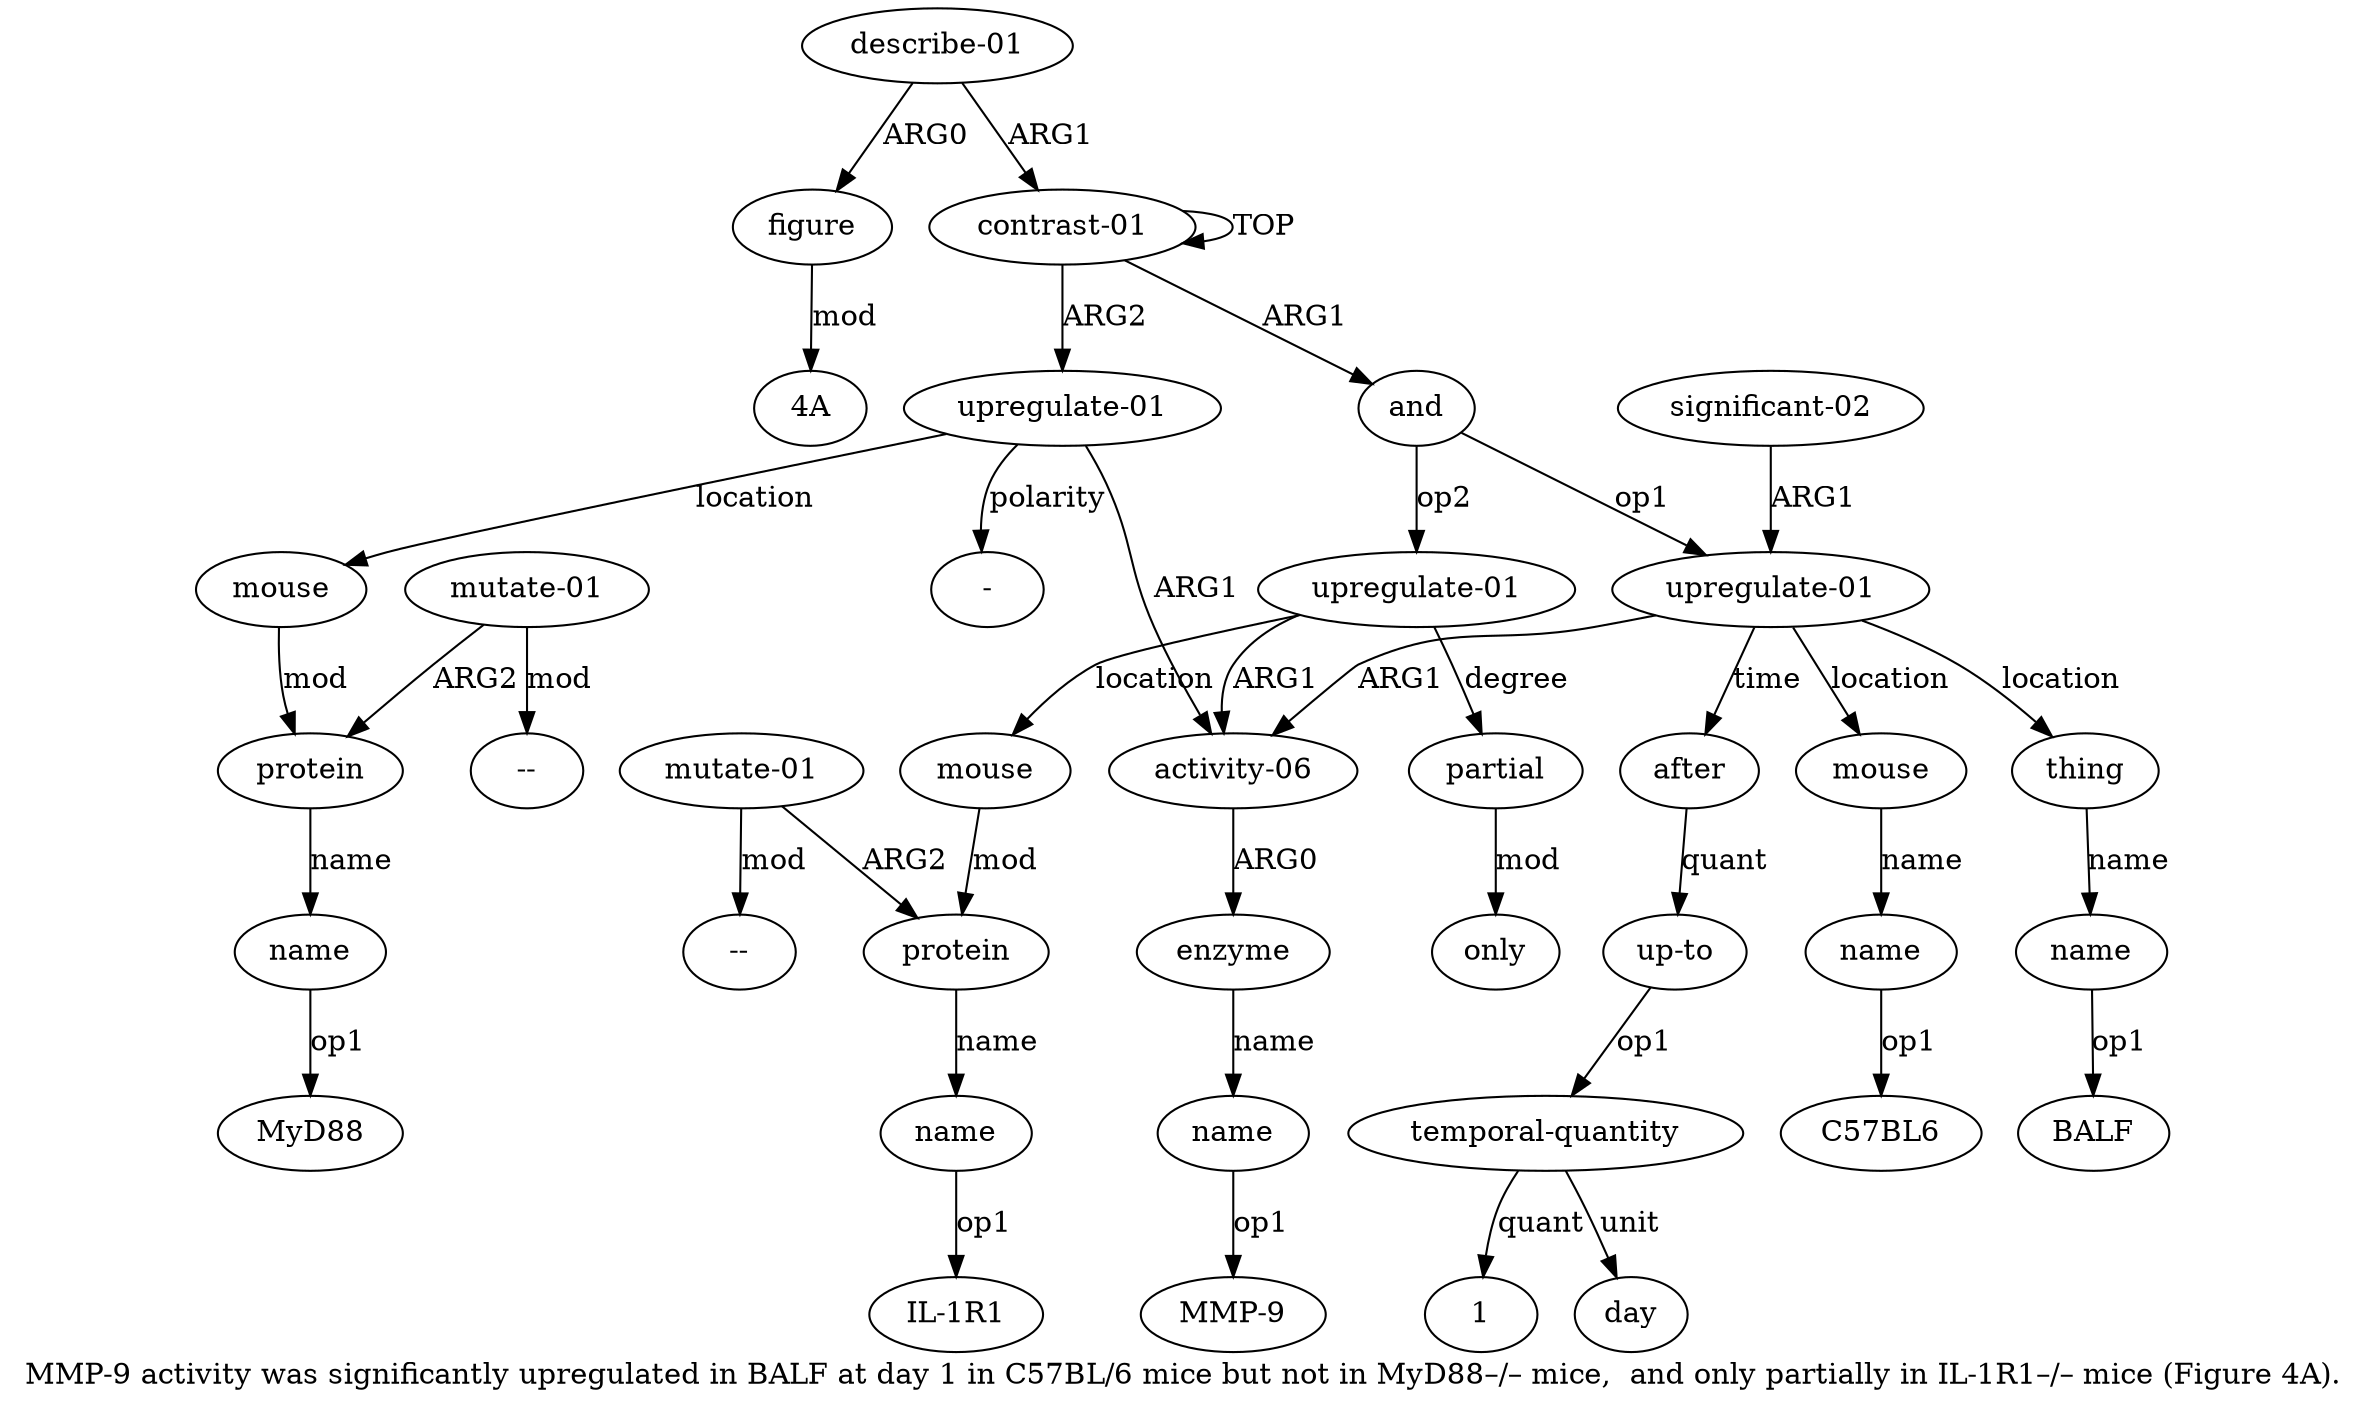 digraph  {
	graph [label="MMP-9 activity was significantly upregulated in BALF at day 1 in C57BL/6 mice but not in MyD88–/– mice,  and only partially \
in IL-1R1–/– mice (Figure 4A)."];
	node [label="\N"];
	a20	 [color=black,
		gold_ind=20,
		gold_label=name,
		label=name,
		test_ind=20,
		test_label=name];
	"a20 IL-1R1"	 [color=black,
		gold_ind=-1,
		gold_label="IL-1R1",
		label="IL-1R1",
		test_ind=-1,
		test_label="IL-1R1"];
	a20 -> "a20 IL-1R1" [key=0,
	color=black,
	gold_label=op1,
	label=op1,
	test_label=op1];
a21 [color=black,
	gold_ind=21,
	gold_label="mutate-01",
	label="mutate-01",
	test_ind=21,
	test_label="mutate-01"];
a19 [color=black,
	gold_ind=19,
	gold_label=protein,
	label=protein,
	test_ind=19,
	test_label=protein];
a21 -> a19 [key=0,
color=black,
gold_label=ARG2,
label=ARG2,
test_label=ARG2];
"a21 --" [color=black,
gold_ind=-1,
gold_label="--",
label="--",
test_ind=-1,
test_label="--"];
a21 -> "a21 --" [key=0,
color=black,
gold_label=mod,
label=mod,
test_label=mod];
a22 [color=black,
gold_ind=22,
gold_label="upregulate-01",
label="upregulate-01",
test_ind=22,
test_label="upregulate-01"];
a23 [color=black,
gold_ind=23,
gold_label=mouse,
label=mouse,
test_ind=23,
test_label=mouse];
a22 -> a23 [key=0,
color=black,
gold_label=location,
label=location,
test_label=location];
a3 [color=black,
gold_ind=3,
gold_label="activity-06",
label="activity-06",
test_ind=3,
test_label="activity-06"];
a22 -> a3 [key=0,
color=black,
gold_label=ARG1,
label=ARG1,
test_label=ARG1];
"a22 -" [color=black,
gold_ind=-1,
gold_label="-",
label="-",
test_ind=-1,
test_label="-"];
a22 -> "a22 -" [key=0,
color=black,
gold_label=polarity,
label=polarity,
test_label=polarity];
a24 [color=black,
gold_ind=24,
gold_label=protein,
label=protein,
test_ind=24,
test_label=protein];
a23 -> a24 [key=0,
color=black,
gold_label=mod,
label=mod,
test_label=mod];
a25 [color=black,
gold_ind=25,
gold_label=name,
label=name,
test_ind=25,
test_label=name];
a24 -> a25 [key=0,
color=black,
gold_label=name,
label=name,
test_label=name];
"a25 MyD88" [color=black,
gold_ind=-1,
gold_label=MyD88,
label=MyD88,
test_ind=-1,
test_label=MyD88];
a25 -> "a25 MyD88" [key=0,
color=black,
gold_label=op1,
label=op1,
test_label=op1];
a26 [color=black,
gold_ind=26,
gold_label="mutate-01",
label="mutate-01",
test_ind=26,
test_label="mutate-01"];
a26 -> a24 [key=0,
color=black,
gold_label=ARG2,
label=ARG2,
test_label=ARG2];
"a26 --" [color=black,
gold_ind=-1,
gold_label="--",
label="--",
test_ind=-1,
test_label="--"];
a26 -> "a26 --" [key=0,
color=black,
gold_label=mod,
label=mod,
test_label=mod];
a27 [color=black,
gold_ind=27,
gold_label="describe-01",
label="describe-01",
test_ind=27,
test_label="describe-01"];
a28 [color=black,
gold_ind=28,
gold_label=figure,
label=figure,
test_ind=28,
test_label=figure];
a27 -> a28 [key=0,
color=black,
gold_label=ARG0,
label=ARG0,
test_label=ARG0];
a0 [color=black,
gold_ind=0,
gold_label="contrast-01",
label="contrast-01",
test_ind=0,
test_label="contrast-01"];
a27 -> a0 [key=0,
color=black,
gold_label=ARG1,
label=ARG1,
test_label=ARG1];
"a28 4A" [color=black,
gold_ind=-1,
gold_label="4A",
label="4A",
test_ind=-1,
test_label="4A"];
a28 -> "a28 4A" [key=0,
color=black,
gold_label=mod,
label=mod,
test_label=mod];
"a8 BALF" [color=black,
gold_ind=-1,
gold_label=BALF,
label=BALF,
test_ind=-1,
test_label=BALF];
"a5 MMP-9" [color=black,
gold_ind=-1,
gold_label="MMP-9",
label="MMP-9",
test_ind=-1,
test_label="MMP-9"];
"a14 C57BL6" [color=black,
gold_ind=-1,
gold_label=C57BL6,
label=C57BL6,
test_ind=-1,
test_label=C57BL6];
a15 [color=black,
gold_ind=15,
gold_label="upregulate-01",
label="upregulate-01",
test_ind=15,
test_label="upregulate-01"];
a16 [color=black,
gold_ind=16,
gold_label=partial,
label=partial,
test_ind=16,
test_label=partial];
a15 -> a16 [key=0,
color=black,
gold_label=degree,
label=degree,
test_label=degree];
a18 [color=black,
gold_ind=18,
gold_label=mouse,
label=mouse,
test_ind=18,
test_label=mouse];
a15 -> a18 [key=0,
color=black,
gold_label=location,
label=location,
test_label=location];
a15 -> a3 [key=0,
color=black,
gold_label=ARG1,
label=ARG1,
test_label=ARG1];
a14 [color=black,
gold_ind=14,
gold_label=name,
label=name,
test_ind=14,
test_label=name];
a14 -> "a14 C57BL6" [key=0,
color=black,
gold_label=op1,
label=op1,
test_label=op1];
a17 [color=black,
gold_ind=17,
gold_label=only,
label=only,
test_ind=17,
test_label=only];
a16 -> a17 [key=0,
color=black,
gold_label=mod,
label=mod,
test_label=mod];
a11 [color=black,
gold_ind=11,
gold_label="temporal-quantity",
label="temporal-quantity",
test_ind=11,
test_label="temporal-quantity"];
a12 [color=black,
gold_ind=12,
gold_label=day,
label=day,
test_ind=12,
test_label=day];
a11 -> a12 [key=0,
color=black,
gold_label=unit,
label=unit,
test_label=unit];
"a11 1" [color=black,
gold_ind=-1,
gold_label=1,
label=1,
test_ind=-1,
test_label=1];
a11 -> "a11 1" [key=0,
color=black,
gold_label=quant,
label=quant,
test_label=quant];
a10 [color=black,
gold_ind=10,
gold_label="up-to",
label="up-to",
test_ind=10,
test_label="up-to"];
a10 -> a11 [key=0,
color=black,
gold_label=op1,
label=op1,
test_label=op1];
a13 [color=black,
gold_ind=13,
gold_label=mouse,
label=mouse,
test_ind=13,
test_label=mouse];
a13 -> a14 [key=0,
color=black,
gold_label=name,
label=name,
test_label=name];
a19 -> a20 [key=0,
color=black,
gold_label=name,
label=name,
test_label=name];
a18 -> a19 [key=0,
color=black,
gold_label=mod,
label=mod,
test_label=mod];
a1 [color=black,
gold_ind=1,
gold_label=and,
label=and,
test_ind=1,
test_label=and];
a1 -> a15 [key=0,
color=black,
gold_label=op2,
label=op2,
test_label=op2];
a2 [color=black,
gold_ind=2,
gold_label="upregulate-01",
label="upregulate-01",
test_ind=2,
test_label="upregulate-01"];
a1 -> a2 [key=0,
color=black,
gold_label=op1,
label=op1,
test_label=op1];
a0 -> a22 [key=0,
color=black,
gold_label=ARG2,
label=ARG2,
test_label=ARG2];
a0 -> a1 [key=0,
color=black,
gold_label=ARG1,
label=ARG1,
test_label=ARG1];
a0 -> a0 [key=0,
color=black,
gold_label=TOP,
label=TOP,
test_label=TOP];
a4 [color=black,
gold_ind=4,
gold_label=enzyme,
label=enzyme,
test_ind=4,
test_label=enzyme];
a3 -> a4 [key=0,
color=black,
gold_label=ARG0,
label=ARG0,
test_label=ARG0];
a2 -> a13 [key=0,
color=black,
gold_label=location,
label=location,
test_label=location];
a2 -> a3 [key=0,
color=black,
gold_label=ARG1,
label=ARG1,
test_label=ARG1];
a7 [color=black,
gold_ind=7,
gold_label=thing,
label=thing,
test_ind=7,
test_label=thing];
a2 -> a7 [key=0,
color=black,
gold_label=location,
label=location,
test_label=location];
a9 [color=black,
gold_ind=9,
gold_label=after,
label=after,
test_ind=9,
test_label=after];
a2 -> a9 [key=0,
color=black,
gold_label=time,
label=time,
test_label=time];
a5 [color=black,
gold_ind=5,
gold_label=name,
label=name,
test_ind=5,
test_label=name];
a5 -> "a5 MMP-9" [key=0,
color=black,
gold_label=op1,
label=op1,
test_label=op1];
a4 -> a5 [key=0,
color=black,
gold_label=name,
label=name,
test_label=name];
a8 [color=black,
gold_ind=8,
gold_label=name,
label=name,
test_ind=8,
test_label=name];
a7 -> a8 [key=0,
color=black,
gold_label=name,
label=name,
test_label=name];
a6 [color=black,
gold_ind=6,
gold_label="significant-02",
label="significant-02",
test_ind=6,
test_label="significant-02"];
a6 -> a2 [key=0,
color=black,
gold_label=ARG1,
label=ARG1,
test_label=ARG1];
a9 -> a10 [key=0,
color=black,
gold_label=quant,
label=quant,
test_label=quant];
a8 -> "a8 BALF" [key=0,
color=black,
gold_label=op1,
label=op1,
test_label=op1];
}
